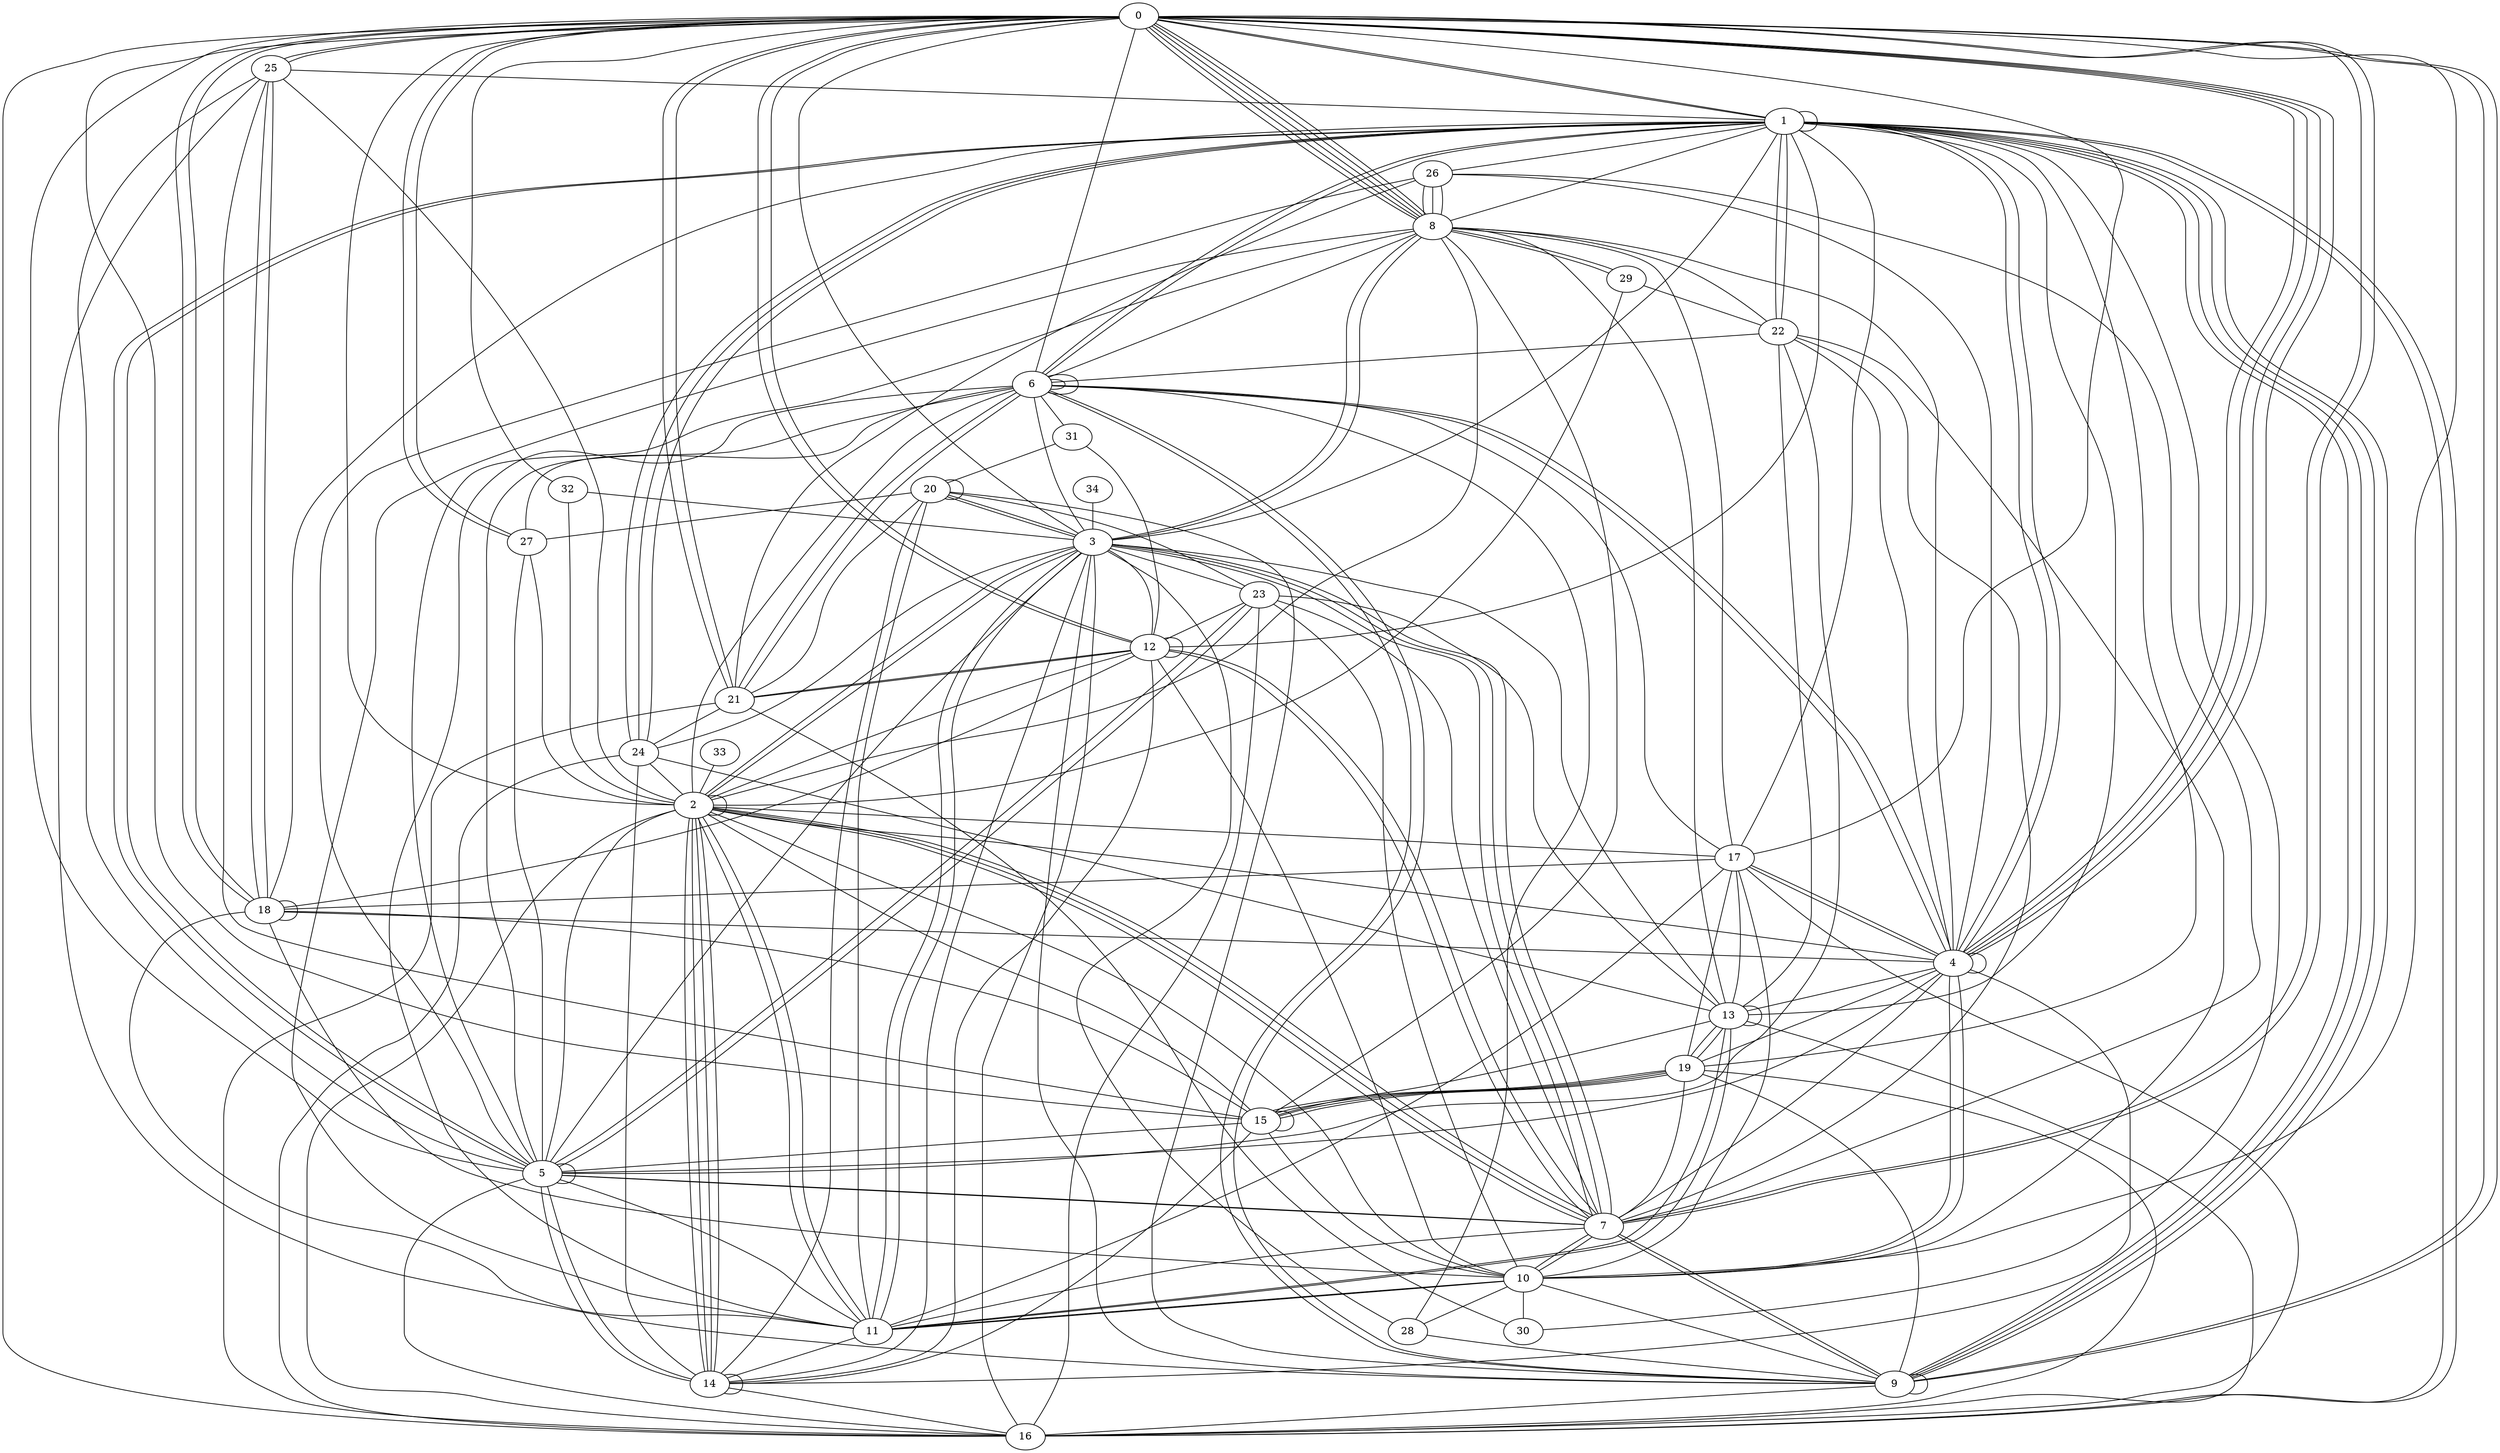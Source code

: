 graph G {
0;
1;
2;
3;
4;
5;
6;
7;
8;
9;
10;
11;
12;
13;
14;
15;
16;
17;
18;
19;
20;
21;
22;
23;
24;
25;
26;
27;
28;
29;
30;
31;
32;
33;
34;
30--1 ;
20--27 ;
9--7 ;
31--20 ;
13--19 ;
28--6 ;
9--16 ;
23--12 ;
0--9 ;
24--13 ;
11--3 ;
5--6 ;
4--22 ;
26--21 ;
10--30 ;
8--29 ;
22--7 ;
15--5 ;
14--2 ;
10--7 ;
4--26 ;
8--6 ;
7--26 ;
0--25 ;
17--10 ;
4--1 ;
6--6 ;
1--12 ;
4--0 ;
0--32 ;
0--7 ;
7--2 ;
13--8 ;
3--20 ;
9--7 ;
18--0 ;
1--6 ;
25--5 ;
1--5 ;
18--15 ;
8--0 ;
14--14 ;
8--29 ;
14--2 ;
25--15 ;
25--1 ;
17--4 ;
1--17 ;
2--3 ;
8--15 ;
8--0 ;
12--31 ;
0--8 ;
20--3 ;
1--24 ;
2--7 ;
2--15 ;
1--3 ;
6--11 ;
7--10 ;
1--24 ;
5--7 ;
10--11 ;
0--9 ;
9--20 ;
11--14 ;
10--2 ;
13--13 ;
4--17 ;
4--6 ;
0--16 ;
3--7 ;
11--10 ;
0--1 ;
12--12 ;
6--6 ;
15--19 ;
28--9 ;
24--14 ;
3--8 ;
21--24 ;
8--0 ;
24--3 ;
0--15 ;
21--12 ;
5--0 ;
11--5 ;
7--19 ;
3--7 ;
27--6 ;
1--22 ;
17--8 ;
5--14 ;
1--9 ;
12--0 ;
26--8 ;
0--2 ;
5--22 ;
1--4 ;
15--14 ;
11--8 ;
17--11 ;
3--11 ;
34--3 ;
12--10 ;
13--23 ;
7--2 ;
10--23 ;
18--4 ;
6--0 ;
7--4 ;
7--3 ;
25--18 ;
3--5 ;
4--6 ;
16--5 ;
2--29 ;
10--28 ;
5--23 ;
5--8 ;
11--13 ;
9--19 ;
8--1 ;
1--1 ;
25--18 ;
16--21 ;
5--2 ;
0--4 ;
8--4 ;
2--11 ;
18--12 ;
26--8 ;
33--2 ;
3--12 ;
18--1 ;
15--19 ;
8--3 ;
23--16 ;
11--7 ;
4--5 ;
25--2 ;
10--0 ;
14--2 ;
2--3 ;
24--2 ;
2--6 ;
2--14 ;
5--23 ;
23--20 ;
16--1 ;
9--6 ;
3--14 ;
1--6 ;
13--3 ;
1--26 ;
12--0 ;
15--13 ;
7--0 ;
17--6 ;
21--0 ;
10--9 ;
16--3 ;
13--22 ;
7--12 ;
9--9 ;
21--6 ;
9--1 ;
27--2 ;
6--21 ;
13--1 ;
3--0 ;
20--20 ;
1--24 ;
4--0 ;
14--12 ;
17--19 ;
17--16 ;
22--10 ;
3--23 ;
0--4 ;
0--21 ;
5--5 ;
7--23 ;
16--19 ;
2--2 ;
13--19 ;
13--16 ;
2--17 ;
19--15 ;
4--4 ;
16--24 ;
0--17 ;
2--11 ;
1--19 ;
1--16 ;
4--13 ;
1--9 ;
4--10 ;
11--13 ;
0--27 ;
32--3 ;
12--21 ;
5--1 ;
1--22 ;
15--10 ;
19--15 ;
5--7 ;
18--10 ;
8--26 ;
19--4 ;
7--12 ;
1--0 ;
18--18 ;
5--26 ;
0--25 ;
16--2 ;
30--21 ;
32--2 ;
21--20 ;
20--11 ;
15--15 ;
28--3 ;
25--9 ;
27--0 ;
0--8 ;
4--2 ;
27--5 ;
6--31 ;
9--3 ;
29--22 ;
6--9 ;
22--8 ;
8--2 ;
13--17 ;
17--18 ;
14--4 ;
22--6 ;
18--11 ;
1--9 ;
0--18 ;
5--14 ;
12--2 ;
10--4 ;
14--20 ;
6--3 ;
14--16 ;
}
